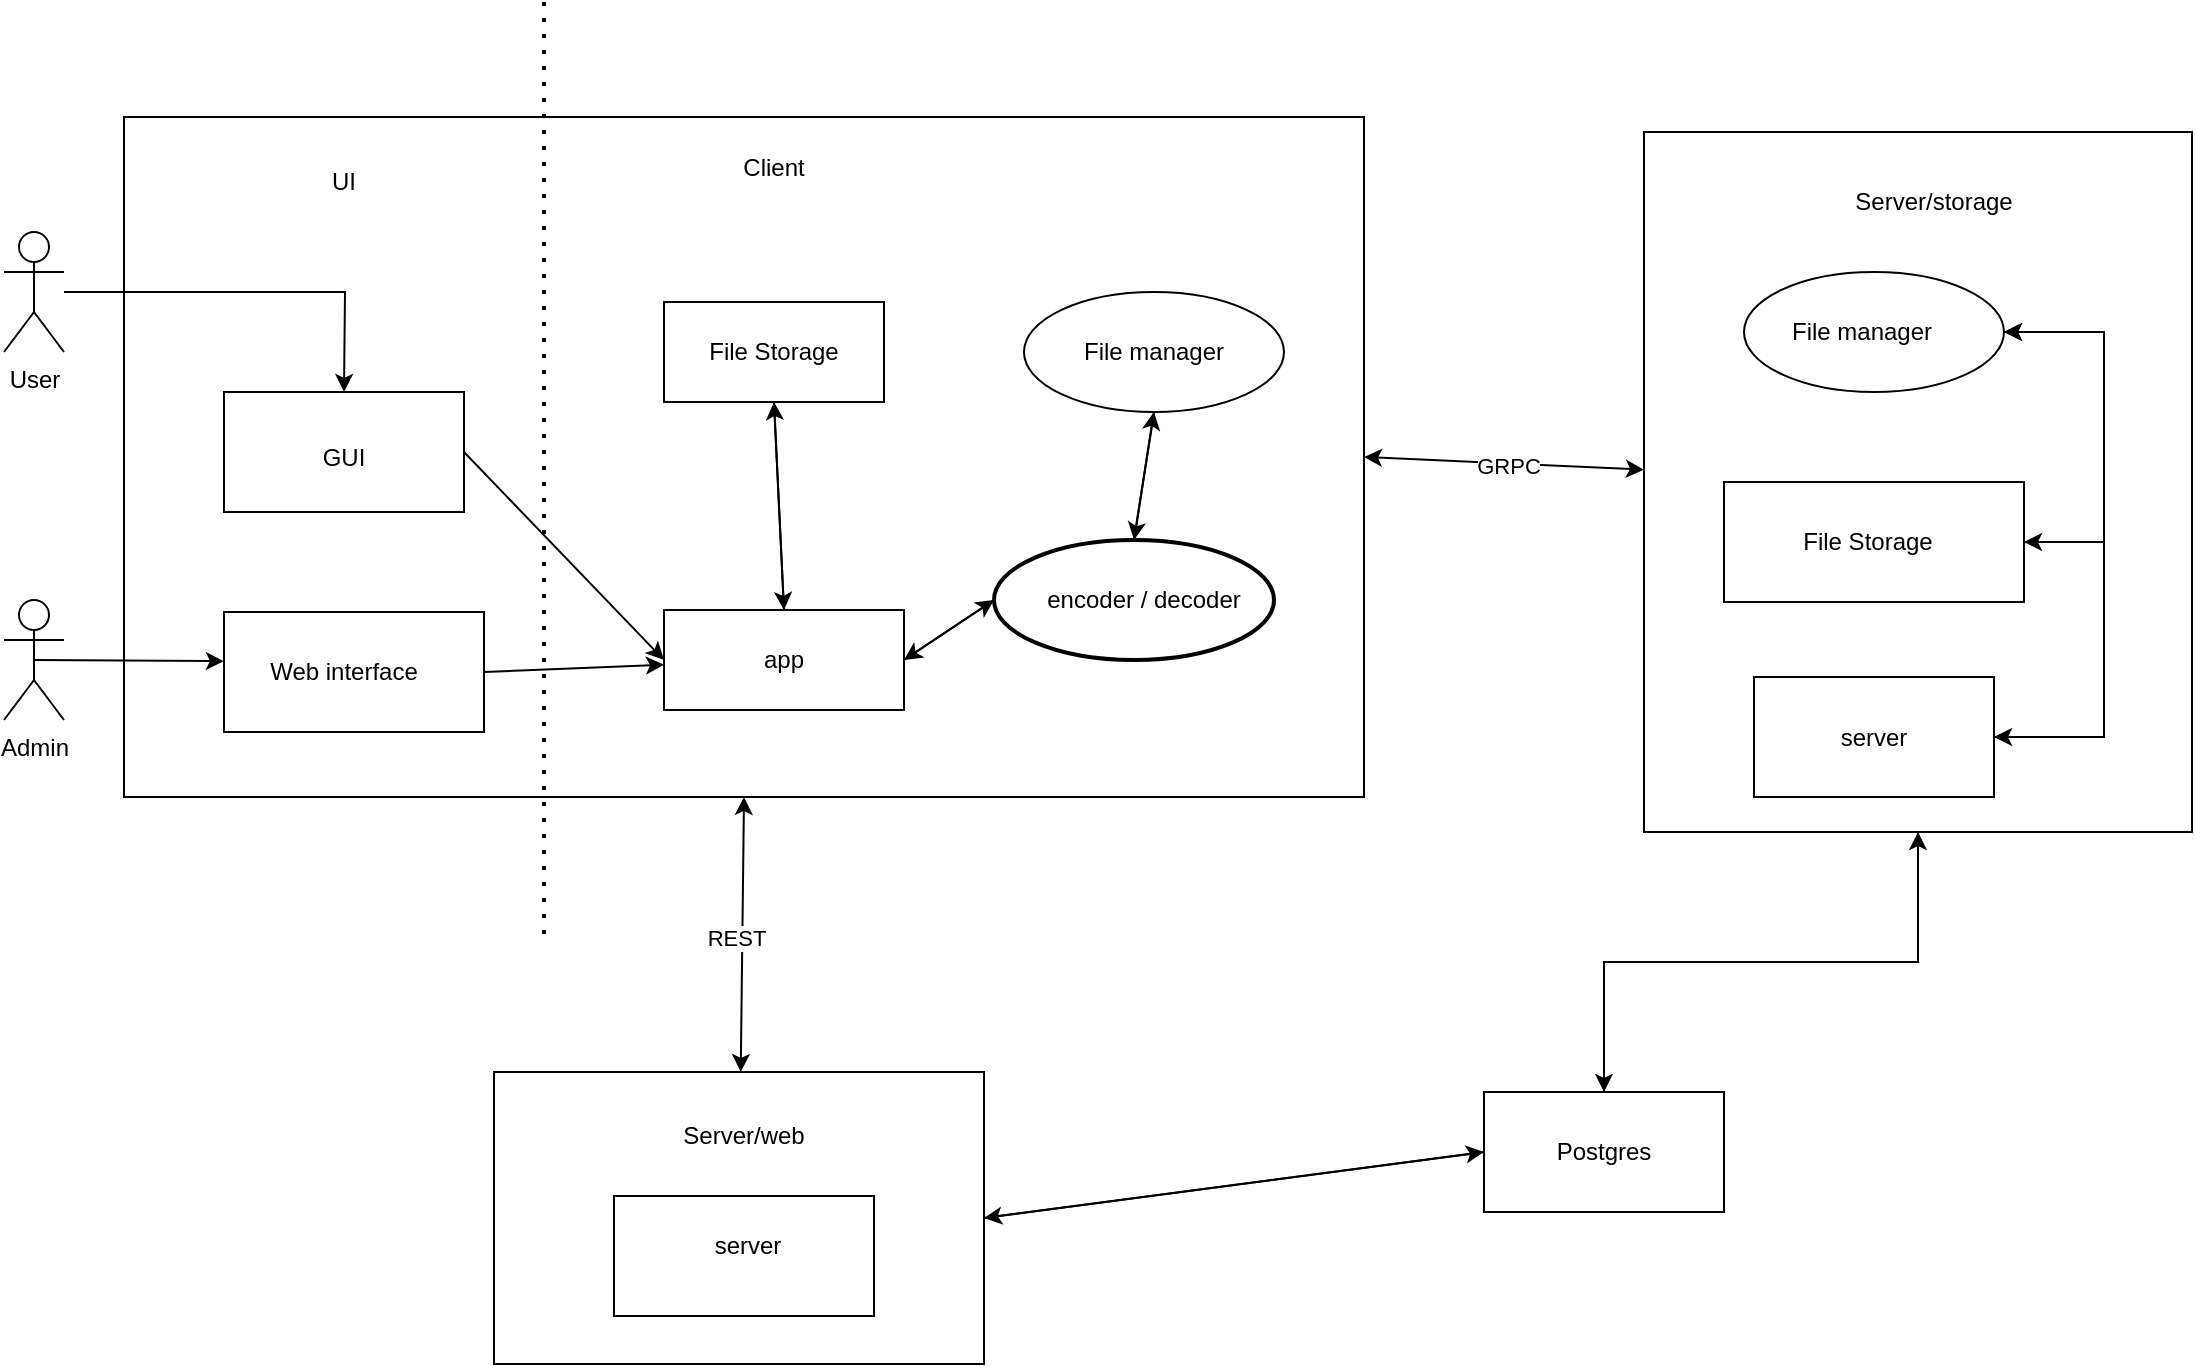 <mxfile version="21.6.2" type="github">
  <diagram name="Страница 1" id="QG4lw_gwYli3VmN4gazu">
    <mxGraphModel dx="1687" dy="854" grid="0" gridSize="10" guides="1" tooltips="1" connect="1" arrows="1" fold="1" page="1" pageScale="1" pageWidth="1169" pageHeight="827" math="0" shadow="0">
      <root>
        <mxCell id="0" />
        <mxCell id="1" parent="0" />
        <mxCell id="WlWlzccpBVXDmkGFudgn-2" value="" style="rounded=0;whiteSpace=wrap;html=1;" vertex="1" parent="1">
          <mxGeometry x="80" y="142.5" width="620" height="340" as="geometry" />
        </mxCell>
        <mxCell id="WlWlzccpBVXDmkGFudgn-4" value="" style="rounded=0;whiteSpace=wrap;html=1;" vertex="1" parent="1">
          <mxGeometry x="840" y="150" width="274" height="350" as="geometry" />
        </mxCell>
        <mxCell id="WlWlzccpBVXDmkGFudgn-5" value="" style="rounded=0;whiteSpace=wrap;html=1;" vertex="1" parent="1">
          <mxGeometry x="265" y="620" width="245" height="146" as="geometry" />
        </mxCell>
        <mxCell id="WlWlzccpBVXDmkGFudgn-82" style="edgeStyle=none;rounded=0;orthogonalLoop=1;jettySize=auto;html=1;exitX=1;exitY=0.5;exitDx=0;exitDy=0;entryX=0;entryY=0.5;entryDx=0;entryDy=0;entryPerimeter=0;" edge="1" parent="1" source="WlWlzccpBVXDmkGFudgn-7" target="WlWlzccpBVXDmkGFudgn-11">
          <mxGeometry relative="1" as="geometry" />
        </mxCell>
        <mxCell id="WlWlzccpBVXDmkGFudgn-94" style="edgeStyle=none;rounded=0;orthogonalLoop=1;jettySize=auto;html=1;exitX=0.5;exitY=0;exitDx=0;exitDy=0;entryX=0.5;entryY=1;entryDx=0;entryDy=0;" edge="1" parent="1" source="WlWlzccpBVXDmkGFudgn-7" target="WlWlzccpBVXDmkGFudgn-8">
          <mxGeometry relative="1" as="geometry" />
        </mxCell>
        <mxCell id="WlWlzccpBVXDmkGFudgn-7" value="app" style="html=1;whiteSpace=wrap;" vertex="1" parent="1">
          <mxGeometry x="350" y="389" width="120" height="50" as="geometry" />
        </mxCell>
        <mxCell id="WlWlzccpBVXDmkGFudgn-95" style="edgeStyle=none;rounded=0;orthogonalLoop=1;jettySize=auto;html=1;exitX=0.5;exitY=1;exitDx=0;exitDy=0;entryX=0.5;entryY=0;entryDx=0;entryDy=0;" edge="1" parent="1" source="WlWlzccpBVXDmkGFudgn-8" target="WlWlzccpBVXDmkGFudgn-7">
          <mxGeometry relative="1" as="geometry" />
        </mxCell>
        <mxCell id="WlWlzccpBVXDmkGFudgn-8" value="&lt;div&gt;File Storage&lt;/div&gt;" style="html=1;whiteSpace=wrap;" vertex="1" parent="1">
          <mxGeometry x="350" y="235" width="110" height="50" as="geometry" />
        </mxCell>
        <mxCell id="WlWlzccpBVXDmkGFudgn-83" style="edgeStyle=none;rounded=0;orthogonalLoop=1;jettySize=auto;html=1;exitX=0;exitY=0.5;exitDx=0;exitDy=0;exitPerimeter=0;entryX=1;entryY=0.5;entryDx=0;entryDy=0;" edge="1" parent="1" source="WlWlzccpBVXDmkGFudgn-11" target="WlWlzccpBVXDmkGFudgn-7">
          <mxGeometry relative="1" as="geometry" />
        </mxCell>
        <mxCell id="WlWlzccpBVXDmkGFudgn-93" style="edgeStyle=none;rounded=0;orthogonalLoop=1;jettySize=auto;html=1;exitX=0.5;exitY=0;exitDx=0;exitDy=0;exitPerimeter=0;entryX=0.5;entryY=1;entryDx=0;entryDy=0;" edge="1" parent="1" source="WlWlzccpBVXDmkGFudgn-11" target="WlWlzccpBVXDmkGFudgn-36">
          <mxGeometry relative="1" as="geometry" />
        </mxCell>
        <mxCell id="WlWlzccpBVXDmkGFudgn-11" value="" style="strokeWidth=2;html=1;shape=mxgraph.flowchart.start_1;whiteSpace=wrap;" vertex="1" parent="1">
          <mxGeometry x="515" y="354" width="140" height="60" as="geometry" />
        </mxCell>
        <mxCell id="WlWlzccpBVXDmkGFudgn-100" style="edgeStyle=orthogonalEdgeStyle;rounded=0;orthogonalLoop=1;jettySize=auto;html=1;exitX=1;exitY=0.5;exitDx=0;exitDy=0;entryX=1;entryY=0.5;entryDx=0;entryDy=0;" edge="1" parent="1" source="WlWlzccpBVXDmkGFudgn-13" target="WlWlzccpBVXDmkGFudgn-26">
          <mxGeometry relative="1" as="geometry">
            <Array as="points">
              <mxPoint x="1070" y="355" />
              <mxPoint x="1070" y="250" />
            </Array>
          </mxGeometry>
        </mxCell>
        <mxCell id="WlWlzccpBVXDmkGFudgn-13" value="" style="rounded=0;whiteSpace=wrap;html=1;" vertex="1" parent="1">
          <mxGeometry x="880" y="325" width="150" height="60" as="geometry" />
        </mxCell>
        <mxCell id="WlWlzccpBVXDmkGFudgn-16" value="" style="rounded=0;whiteSpace=wrap;html=1;" vertex="1" parent="1">
          <mxGeometry x="325" y="682" width="130" height="60" as="geometry" />
        </mxCell>
        <mxCell id="WlWlzccpBVXDmkGFudgn-18" value="" style="endArrow=none;dashed=1;html=1;dashPattern=1 3;strokeWidth=2;rounded=0;" edge="1" parent="1">
          <mxGeometry width="50" height="50" relative="1" as="geometry">
            <mxPoint x="290" y="85" as="sourcePoint" />
            <mxPoint x="290" y="555" as="targetPoint" />
          </mxGeometry>
        </mxCell>
        <mxCell id="WlWlzccpBVXDmkGFudgn-34" value="encoder / decoder" style="text;html=1;strokeColor=none;fillColor=none;align=center;verticalAlign=middle;whiteSpace=wrap;rounded=0;" vertex="1" parent="1">
          <mxGeometry x="540" y="369" width="100" height="30" as="geometry" />
        </mxCell>
        <mxCell id="WlWlzccpBVXDmkGFudgn-35" value="" style="group" vertex="1" connectable="0" parent="1">
          <mxGeometry x="530" y="230" width="130" height="60" as="geometry" />
        </mxCell>
        <mxCell id="WlWlzccpBVXDmkGFudgn-36" value="" style="ellipse;whiteSpace=wrap;html=1;" vertex="1" parent="WlWlzccpBVXDmkGFudgn-35">
          <mxGeometry width="130" height="60" as="geometry" />
        </mxCell>
        <mxCell id="WlWlzccpBVXDmkGFudgn-37" value="File manager" style="text;html=1;strokeColor=none;fillColor=none;align=center;verticalAlign=middle;whiteSpace=wrap;rounded=0;" vertex="1" parent="WlWlzccpBVXDmkGFudgn-35">
          <mxGeometry x="10.84" y="18.75" width="108.33" height="22.5" as="geometry" />
        </mxCell>
        <mxCell id="WlWlzccpBVXDmkGFudgn-38" value="Server/storage" style="text;html=1;strokeColor=none;fillColor=none;align=center;verticalAlign=middle;whiteSpace=wrap;rounded=0;" vertex="1" parent="1">
          <mxGeometry x="920" y="170" width="130" height="30" as="geometry" />
        </mxCell>
        <mxCell id="WlWlzccpBVXDmkGFudgn-39" value="server" style="text;html=1;strokeColor=none;fillColor=none;align=center;verticalAlign=middle;whiteSpace=wrap;rounded=0;" vertex="1" parent="1">
          <mxGeometry x="362" y="692" width="60" height="30" as="geometry" />
        </mxCell>
        <mxCell id="WlWlzccpBVXDmkGFudgn-41" value="&lt;div&gt;Client&lt;/div&gt;&lt;div&gt;&lt;br&gt;&lt;/div&gt;" style="text;html=1;strokeColor=none;fillColor=none;align=center;verticalAlign=middle;whiteSpace=wrap;rounded=0;" vertex="1" parent="1">
          <mxGeometry x="375" y="160" width="60" height="30" as="geometry" />
        </mxCell>
        <mxCell id="WlWlzccpBVXDmkGFudgn-49" value="UI" style="text;html=1;strokeColor=none;fillColor=none;align=center;verticalAlign=middle;whiteSpace=wrap;rounded=0;" vertex="1" parent="1">
          <mxGeometry x="160" y="160" width="60" height="30" as="geometry" />
        </mxCell>
        <mxCell id="WlWlzccpBVXDmkGFudgn-77" style="edgeStyle=none;rounded=0;orthogonalLoop=1;jettySize=auto;html=1;exitX=1;exitY=0.5;exitDx=0;exitDy=0;entryX=0;entryY=0.5;entryDx=0;entryDy=0;" edge="1" parent="1" source="WlWlzccpBVXDmkGFudgn-50" target="WlWlzccpBVXDmkGFudgn-7">
          <mxGeometry relative="1" as="geometry" />
        </mxCell>
        <mxCell id="WlWlzccpBVXDmkGFudgn-50" value="" style="rounded=0;whiteSpace=wrap;html=1;" vertex="1" parent="1">
          <mxGeometry x="130" y="280" width="120" height="60" as="geometry" />
        </mxCell>
        <mxCell id="WlWlzccpBVXDmkGFudgn-51" value="" style="rounded=0;whiteSpace=wrap;html=1;" vertex="1" parent="1">
          <mxGeometry x="130" y="390" width="130" height="60" as="geometry" />
        </mxCell>
        <mxCell id="WlWlzccpBVXDmkGFudgn-52" value="&lt;div&gt;GUI&lt;/div&gt;" style="text;html=1;strokeColor=none;fillColor=none;align=center;verticalAlign=middle;whiteSpace=wrap;rounded=0;" vertex="1" parent="1">
          <mxGeometry x="160" y="297.5" width="60" height="30" as="geometry" />
        </mxCell>
        <mxCell id="WlWlzccpBVXDmkGFudgn-76" style="edgeStyle=none;rounded=0;orthogonalLoop=1;jettySize=auto;html=1;exitX=1;exitY=0.5;exitDx=0;exitDy=0;" edge="1" parent="1" source="WlWlzccpBVXDmkGFudgn-53" target="WlWlzccpBVXDmkGFudgn-7">
          <mxGeometry relative="1" as="geometry" />
        </mxCell>
        <mxCell id="WlWlzccpBVXDmkGFudgn-53" value="Web interface" style="text;html=1;strokeColor=none;fillColor=none;align=center;verticalAlign=middle;whiteSpace=wrap;rounded=0;" vertex="1" parent="1">
          <mxGeometry x="120" y="405" width="140" height="30" as="geometry" />
        </mxCell>
        <mxCell id="WlWlzccpBVXDmkGFudgn-56" value="File Storage" style="text;html=1;strokeColor=none;fillColor=none;align=center;verticalAlign=middle;whiteSpace=wrap;rounded=0;" vertex="1" parent="1">
          <mxGeometry x="914.17" y="340" width="75.83" height="30" as="geometry" />
        </mxCell>
        <mxCell id="WlWlzccpBVXDmkGFudgn-102" style="edgeStyle=orthogonalEdgeStyle;rounded=0;orthogonalLoop=1;jettySize=auto;html=1;exitX=0.5;exitY=0;exitDx=0;exitDy=0;entryX=0.5;entryY=1;entryDx=0;entryDy=0;" edge="1" parent="1" source="WlWlzccpBVXDmkGFudgn-59" target="WlWlzccpBVXDmkGFudgn-4">
          <mxGeometry relative="1" as="geometry" />
        </mxCell>
        <mxCell id="WlWlzccpBVXDmkGFudgn-103" style="edgeStyle=none;rounded=0;orthogonalLoop=1;jettySize=auto;html=1;exitX=0;exitY=0.5;exitDx=0;exitDy=0;entryX=1;entryY=0.5;entryDx=0;entryDy=0;" edge="1" parent="1" source="WlWlzccpBVXDmkGFudgn-59" target="WlWlzccpBVXDmkGFudgn-5">
          <mxGeometry relative="1" as="geometry">
            <mxPoint x="470" y="680" as="targetPoint" />
          </mxGeometry>
        </mxCell>
        <mxCell id="WlWlzccpBVXDmkGFudgn-59" value="" style="rounded=0;whiteSpace=wrap;html=1;" vertex="1" parent="1">
          <mxGeometry x="760" y="630" width="120" height="60" as="geometry" />
        </mxCell>
        <mxCell id="WlWlzccpBVXDmkGFudgn-60" value="Postgres" style="text;html=1;strokeColor=none;fillColor=none;align=center;verticalAlign=middle;whiteSpace=wrap;rounded=0;" vertex="1" parent="1">
          <mxGeometry x="790" y="645" width="60" height="30" as="geometry" />
        </mxCell>
        <mxCell id="WlWlzccpBVXDmkGFudgn-71" style="edgeStyle=orthogonalEdgeStyle;rounded=0;orthogonalLoop=1;jettySize=auto;html=1;" edge="1" parent="1" source="WlWlzccpBVXDmkGFudgn-61">
          <mxGeometry relative="1" as="geometry">
            <mxPoint x="190" y="280" as="targetPoint" />
          </mxGeometry>
        </mxCell>
        <mxCell id="WlWlzccpBVXDmkGFudgn-61" value="User" style="shape=umlActor;verticalLabelPosition=bottom;verticalAlign=top;html=1;outlineConnect=0;" vertex="1" parent="1">
          <mxGeometry x="20" y="200" width="30" height="60" as="geometry" />
        </mxCell>
        <mxCell id="WlWlzccpBVXDmkGFudgn-74" style="edgeStyle=none;rounded=0;orthogonalLoop=1;jettySize=auto;html=1;exitX=0.5;exitY=0.5;exitDx=0;exitDy=0;exitPerimeter=0;entryX=0.071;entryY=0.32;entryDx=0;entryDy=0;entryPerimeter=0;" edge="1" parent="1" source="WlWlzccpBVXDmkGFudgn-62" target="WlWlzccpBVXDmkGFudgn-53">
          <mxGeometry relative="1" as="geometry" />
        </mxCell>
        <mxCell id="WlWlzccpBVXDmkGFudgn-62" value="Admin" style="shape=umlActor;verticalLabelPosition=bottom;verticalAlign=top;html=1;outlineConnect=0;" vertex="1" parent="1">
          <mxGeometry x="20" y="384" width="30" height="60" as="geometry" />
        </mxCell>
        <mxCell id="WlWlzccpBVXDmkGFudgn-75" style="edgeStyle=none;rounded=0;orthogonalLoop=1;jettySize=auto;html=1;exitX=0.75;exitY=0;exitDx=0;exitDy=0;" edge="1" parent="1" source="WlWlzccpBVXDmkGFudgn-34" target="WlWlzccpBVXDmkGFudgn-34">
          <mxGeometry relative="1" as="geometry" />
        </mxCell>
        <mxCell id="WlWlzccpBVXDmkGFudgn-84" value="" style="group" vertex="1" connectable="0" parent="1">
          <mxGeometry x="890" y="220" width="130" height="60" as="geometry" />
        </mxCell>
        <mxCell id="WlWlzccpBVXDmkGFudgn-29" value="" style="group" vertex="1" connectable="0" parent="WlWlzccpBVXDmkGFudgn-84">
          <mxGeometry width="130" height="60" as="geometry" />
        </mxCell>
        <mxCell id="WlWlzccpBVXDmkGFudgn-26" value="" style="ellipse;whiteSpace=wrap;html=1;" vertex="1" parent="WlWlzccpBVXDmkGFudgn-29">
          <mxGeometry width="130" height="60" as="geometry" />
        </mxCell>
        <mxCell id="WlWlzccpBVXDmkGFudgn-28" value="File manager" style="text;html=1;strokeColor=none;fillColor=none;align=center;verticalAlign=middle;whiteSpace=wrap;rounded=0;" vertex="1" parent="WlWlzccpBVXDmkGFudgn-84">
          <mxGeometry x="5.003" y="17.5" width="108.333" height="25" as="geometry" />
        </mxCell>
        <mxCell id="WlWlzccpBVXDmkGFudgn-85" value="" style="group" vertex="1" connectable="0" parent="1">
          <mxGeometry x="895" y="422.5" width="120" height="60" as="geometry" />
        </mxCell>
        <mxCell id="WlWlzccpBVXDmkGFudgn-6" value="" style="rounded=0;whiteSpace=wrap;html=1;" vertex="1" parent="WlWlzccpBVXDmkGFudgn-85">
          <mxGeometry width="120" height="60" as="geometry" />
        </mxCell>
        <mxCell id="WlWlzccpBVXDmkGFudgn-40" value="server" style="text;html=1;strokeColor=none;fillColor=none;align=center;verticalAlign=middle;whiteSpace=wrap;rounded=0;" vertex="1" parent="WlWlzccpBVXDmkGFudgn-85">
          <mxGeometry x="30" y="15" width="60" height="30" as="geometry" />
        </mxCell>
        <mxCell id="WlWlzccpBVXDmkGFudgn-92" style="edgeStyle=none;rounded=0;orthogonalLoop=1;jettySize=auto;html=1;exitX=0.5;exitY=1;exitDx=0;exitDy=0;entryX=0.5;entryY=0;entryDx=0;entryDy=0;entryPerimeter=0;" edge="1" parent="1" source="WlWlzccpBVXDmkGFudgn-36" target="WlWlzccpBVXDmkGFudgn-11">
          <mxGeometry relative="1" as="geometry" />
        </mxCell>
        <mxCell id="WlWlzccpBVXDmkGFudgn-98" style="edgeStyle=orthogonalEdgeStyle;rounded=0;orthogonalLoop=1;jettySize=auto;html=1;exitX=1;exitY=0.5;exitDx=0;exitDy=0;entryX=1;entryY=0.5;entryDx=0;entryDy=0;" edge="1" parent="1" source="WlWlzccpBVXDmkGFudgn-26" target="WlWlzccpBVXDmkGFudgn-6">
          <mxGeometry relative="1" as="geometry">
            <Array as="points">
              <mxPoint x="1070" y="250" />
              <mxPoint x="1070" y="453" />
            </Array>
          </mxGeometry>
        </mxCell>
        <mxCell id="WlWlzccpBVXDmkGFudgn-99" style="edgeStyle=orthogonalEdgeStyle;rounded=0;orthogonalLoop=1;jettySize=auto;html=1;exitX=1;exitY=0.5;exitDx=0;exitDy=0;entryX=1;entryY=0.5;entryDx=0;entryDy=0;" edge="1" parent="1" source="WlWlzccpBVXDmkGFudgn-6" target="WlWlzccpBVXDmkGFudgn-26">
          <mxGeometry relative="1" as="geometry">
            <Array as="points">
              <mxPoint x="1070" y="453" />
              <mxPoint x="1070" y="250" />
            </Array>
          </mxGeometry>
        </mxCell>
        <mxCell id="WlWlzccpBVXDmkGFudgn-101" style="edgeStyle=orthogonalEdgeStyle;rounded=0;orthogonalLoop=1;jettySize=auto;html=1;exitX=1;exitY=0.5;exitDx=0;exitDy=0;entryX=1;entryY=0.5;entryDx=0;entryDy=0;" edge="1" parent="1" source="WlWlzccpBVXDmkGFudgn-6" target="WlWlzccpBVXDmkGFudgn-13">
          <mxGeometry relative="1" as="geometry">
            <Array as="points">
              <mxPoint x="1070" y="453" />
              <mxPoint x="1070" y="355" />
            </Array>
          </mxGeometry>
        </mxCell>
        <mxCell id="WlWlzccpBVXDmkGFudgn-80" style="edgeStyle=none;rounded=0;orthogonalLoop=1;jettySize=auto;html=1;entryX=0;entryY=0.5;entryDx=0;entryDy=0;exitX=1;exitY=0.5;exitDx=0;exitDy=0;" edge="1" parent="1" source="WlWlzccpBVXDmkGFudgn-5" target="WlWlzccpBVXDmkGFudgn-59">
          <mxGeometry relative="1" as="geometry">
            <mxPoint x="509" y="680" as="sourcePoint" />
          </mxGeometry>
        </mxCell>
        <mxCell id="WlWlzccpBVXDmkGFudgn-104" value="" style="endArrow=classic;startArrow=classic;html=1;rounded=0;entryX=0.5;entryY=1;entryDx=0;entryDy=0;" edge="1" parent="1" source="WlWlzccpBVXDmkGFudgn-5" target="WlWlzccpBVXDmkGFudgn-2">
          <mxGeometry width="50" height="50" relative="1" as="geometry">
            <mxPoint x="390" y="540" as="sourcePoint" />
            <mxPoint x="620" y="420" as="targetPoint" />
          </mxGeometry>
        </mxCell>
        <mxCell id="WlWlzccpBVXDmkGFudgn-115" value="REST" style="edgeLabel;html=1;align=center;verticalAlign=middle;resizable=0;points=[];" vertex="1" connectable="0" parent="WlWlzccpBVXDmkGFudgn-104">
          <mxGeometry x="-0.024" y="3" relative="1" as="geometry">
            <mxPoint as="offset" />
          </mxGeometry>
        </mxCell>
        <mxCell id="WlWlzccpBVXDmkGFudgn-108" style="edgeStyle=orthogonalEdgeStyle;rounded=0;orthogonalLoop=1;jettySize=auto;html=1;entryX=0.5;entryY=0;entryDx=0;entryDy=0;" edge="1" parent="1" source="WlWlzccpBVXDmkGFudgn-4" target="WlWlzccpBVXDmkGFudgn-59">
          <mxGeometry relative="1" as="geometry" />
        </mxCell>
        <mxCell id="WlWlzccpBVXDmkGFudgn-109" value="" style="endArrow=classic;startArrow=classic;html=1;rounded=0;exitX=1;exitY=0.5;exitDx=0;exitDy=0;" edge="1" parent="1" source="WlWlzccpBVXDmkGFudgn-2" target="WlWlzccpBVXDmkGFudgn-4">
          <mxGeometry width="50" height="50" relative="1" as="geometry">
            <mxPoint x="570" y="480" as="sourcePoint" />
            <mxPoint x="620" y="430" as="targetPoint" />
          </mxGeometry>
        </mxCell>
        <mxCell id="WlWlzccpBVXDmkGFudgn-110" value="GRPC" style="edgeLabel;html=1;align=center;verticalAlign=middle;resizable=0;points=[];" vertex="1" connectable="0" parent="WlWlzccpBVXDmkGFudgn-109">
          <mxGeometry x="0.026" y="-1" relative="1" as="geometry">
            <mxPoint as="offset" />
          </mxGeometry>
        </mxCell>
        <mxCell id="WlWlzccpBVXDmkGFudgn-117" value="Server/web" style="text;html=1;strokeColor=none;fillColor=none;align=center;verticalAlign=middle;whiteSpace=wrap;rounded=0;" vertex="1" parent="1">
          <mxGeometry x="360" y="637" width="60" height="30" as="geometry" />
        </mxCell>
      </root>
    </mxGraphModel>
  </diagram>
</mxfile>
